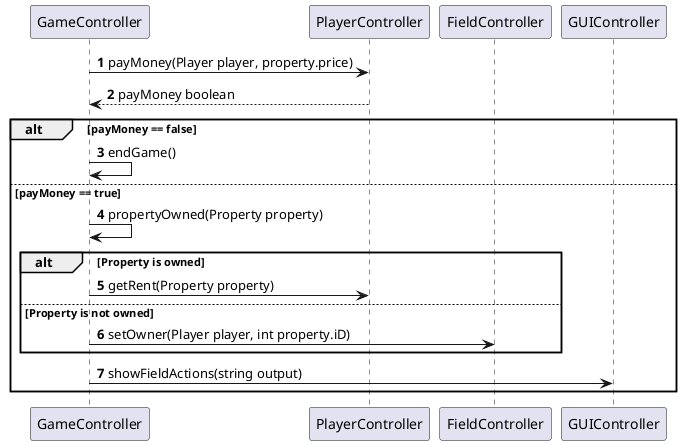 @startuml

autonumber
GameController -> PlayerController: payMoney(Player player, property.price)
PlayerController --> GameController: payMoney boolean
alt payMoney == false
    GameController -> GameController: endGame()
else payMoney == true
    GameController -> GameController: propertyOwned(Property property)
    alt Property is owned
    GameController -> PlayerController: getRent(Property property)
    else Property is not owned
    GameController -> FieldController: setOwner(Player player, int property.iD)
    end
    GameController -> GUIController: showFieldActions(string output)
end
@enduml